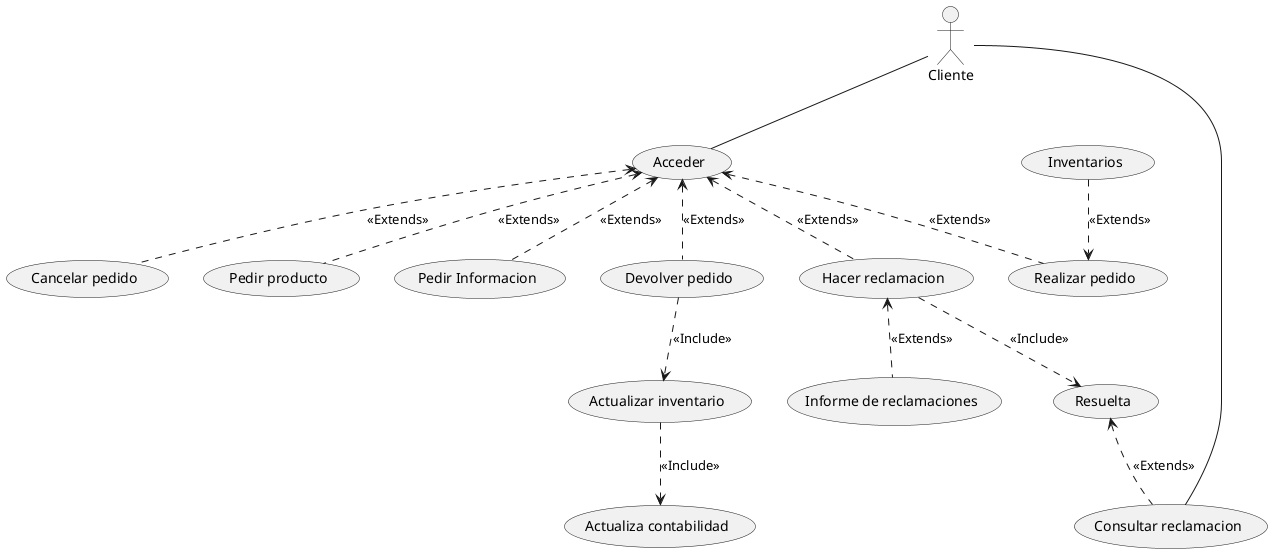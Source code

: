 @startuml Ejercicio 6

:Cliente:
(Cliente)--(Acceder)
(Acceder)<..(Realizar pedido):<<Extends>>
(Acceder)<..(Devolver pedido):<<Extends>>
(Acceder)<..(Cancelar pedido):<<Extends>>
(Acceder)<..(Pedir producto):<<Extends>>
(Acceder)<..(Pedir Informacion):<<Extends>>
(Acceder)<..(Hacer reclamacion):<<Extends>>
(Inventarios)..>(Realizar pedido):<<Extends>>
(Devolver pedido)..>(Actualizar inventario):<<Include>>
(Actualizar inventario)..>(Actualiza contabilidad):<<Include>>
(Hacer reclamacion)..>(Resuelta):<<Include>>
(Resuelta)<..(Consultar reclamacion):<<Extends>>
(Hacer reclamacion)<..(Informe de reclamaciones):<<Extends>>
Cliente -- (Consultar reclamacion)

@enduml
